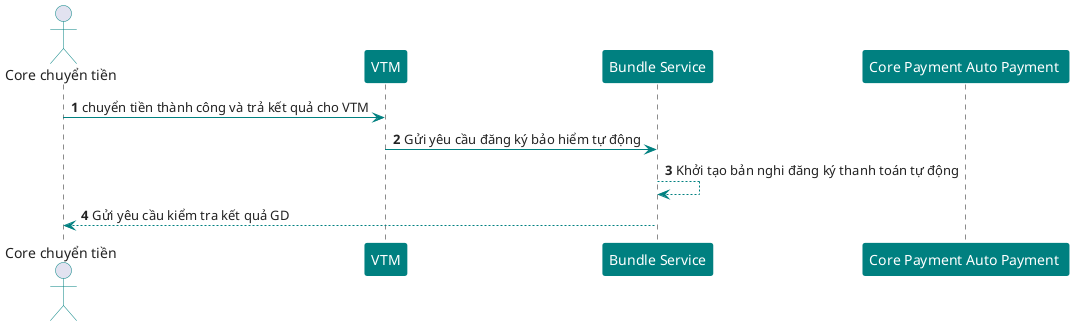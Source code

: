 
@startuml
'https://plantuml.com/sequence-diagram
skinparam shadowing false
skinparam responseMessageBelowArrow false
skinparam DefaultFontColor #222
skinparam TitleFontSize 25
skinparam NoteBorderColor #teal
skinparam NoteBackgroundColor #powderblue
skinparam NoteFontColor #444
skinparam DatabaseBorderColor #teal
skinparam DatabaseBackgroundColor #bisque
skinparam sequence {
ParticipantBorderThickness 1
ParticipantBorderColor #teal
ParticipantBackgroundColor #teal
ParticipantFontColor #white141
ParticipantFontSize 14
ParticipantFontStyle bold5
LifeMineBorderColor #teal
LifeMineBackgroundColor #aliceblue
ArrowColor #teal
ActorBorderColor #teal
GroupBorderThickness 1
GroupBorderColor #teal
GroupHeaderFontColor #white
GroupBackgroundColor #teal
GroupFontColor #teal
}
autonumber
actor "Core chuyển tiền" as Core
participant "VTM" as VTM
participant "Bundle Service" as BundleS
participant "Core Payment Auto Payment " as CorePayment

Core -> VTM : chuyển tiền thành công và trả kết quả cho VTM
VTM -> BundleS : Gửi yêu cầu đăng ký bảo hiểm tự động
BundleS -->BundleS : Khởi tạo bản nghi đăng ký thanh toán tự động
BundleS --> Core : Gửi yêu cầu kiểm tra kết quả GD
@enduml
